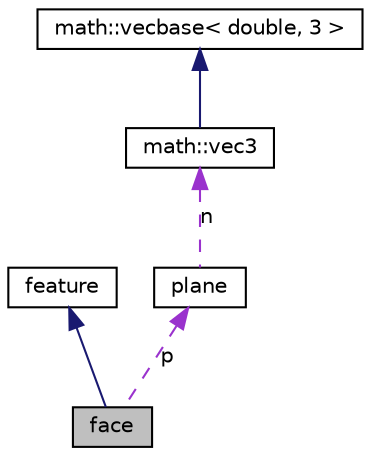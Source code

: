 digraph G
{
  edge [fontname="Helvetica",fontsize="10",labelfontname="Helvetica",labelfontsize="10"];
  node [fontname="Helvetica",fontsize="10",shape=record];
  Node1 [label="face",height=0.2,width=0.4,color="black", fillcolor="grey75", style="filled" fontcolor="black"];
  Node2 -> Node1 [dir=back,color="midnightblue",fontsize="10",style="solid",fontname="Helvetica"];
  Node2 [label="feature",height=0.2,width=0.4,color="black", fillcolor="white", style="filled",URL="$classfeature.html"];
  Node3 -> Node1 [dir=back,color="darkorchid3",fontsize="10",style="dashed",label="p",fontname="Helvetica"];
  Node3 [label="plane",height=0.2,width=0.4,color="black", fillcolor="white", style="filled",URL="$classplane.html"];
  Node4 -> Node3 [dir=back,color="darkorchid3",fontsize="10",style="dashed",label="n",fontname="Helvetica"];
  Node4 [label="math::vec3",height=0.2,width=0.4,color="black", fillcolor="white", style="filled",URL="$classmath_1_1vec3.html"];
  Node5 -> Node4 [dir=back,color="midnightblue",fontsize="10",style="solid",fontname="Helvetica"];
  Node5 [label="math::vecbase\< double, 3 \>",height=0.2,width=0.4,color="black", fillcolor="white", style="filled",URL="$classmath_1_1vecbase.html"];
}

